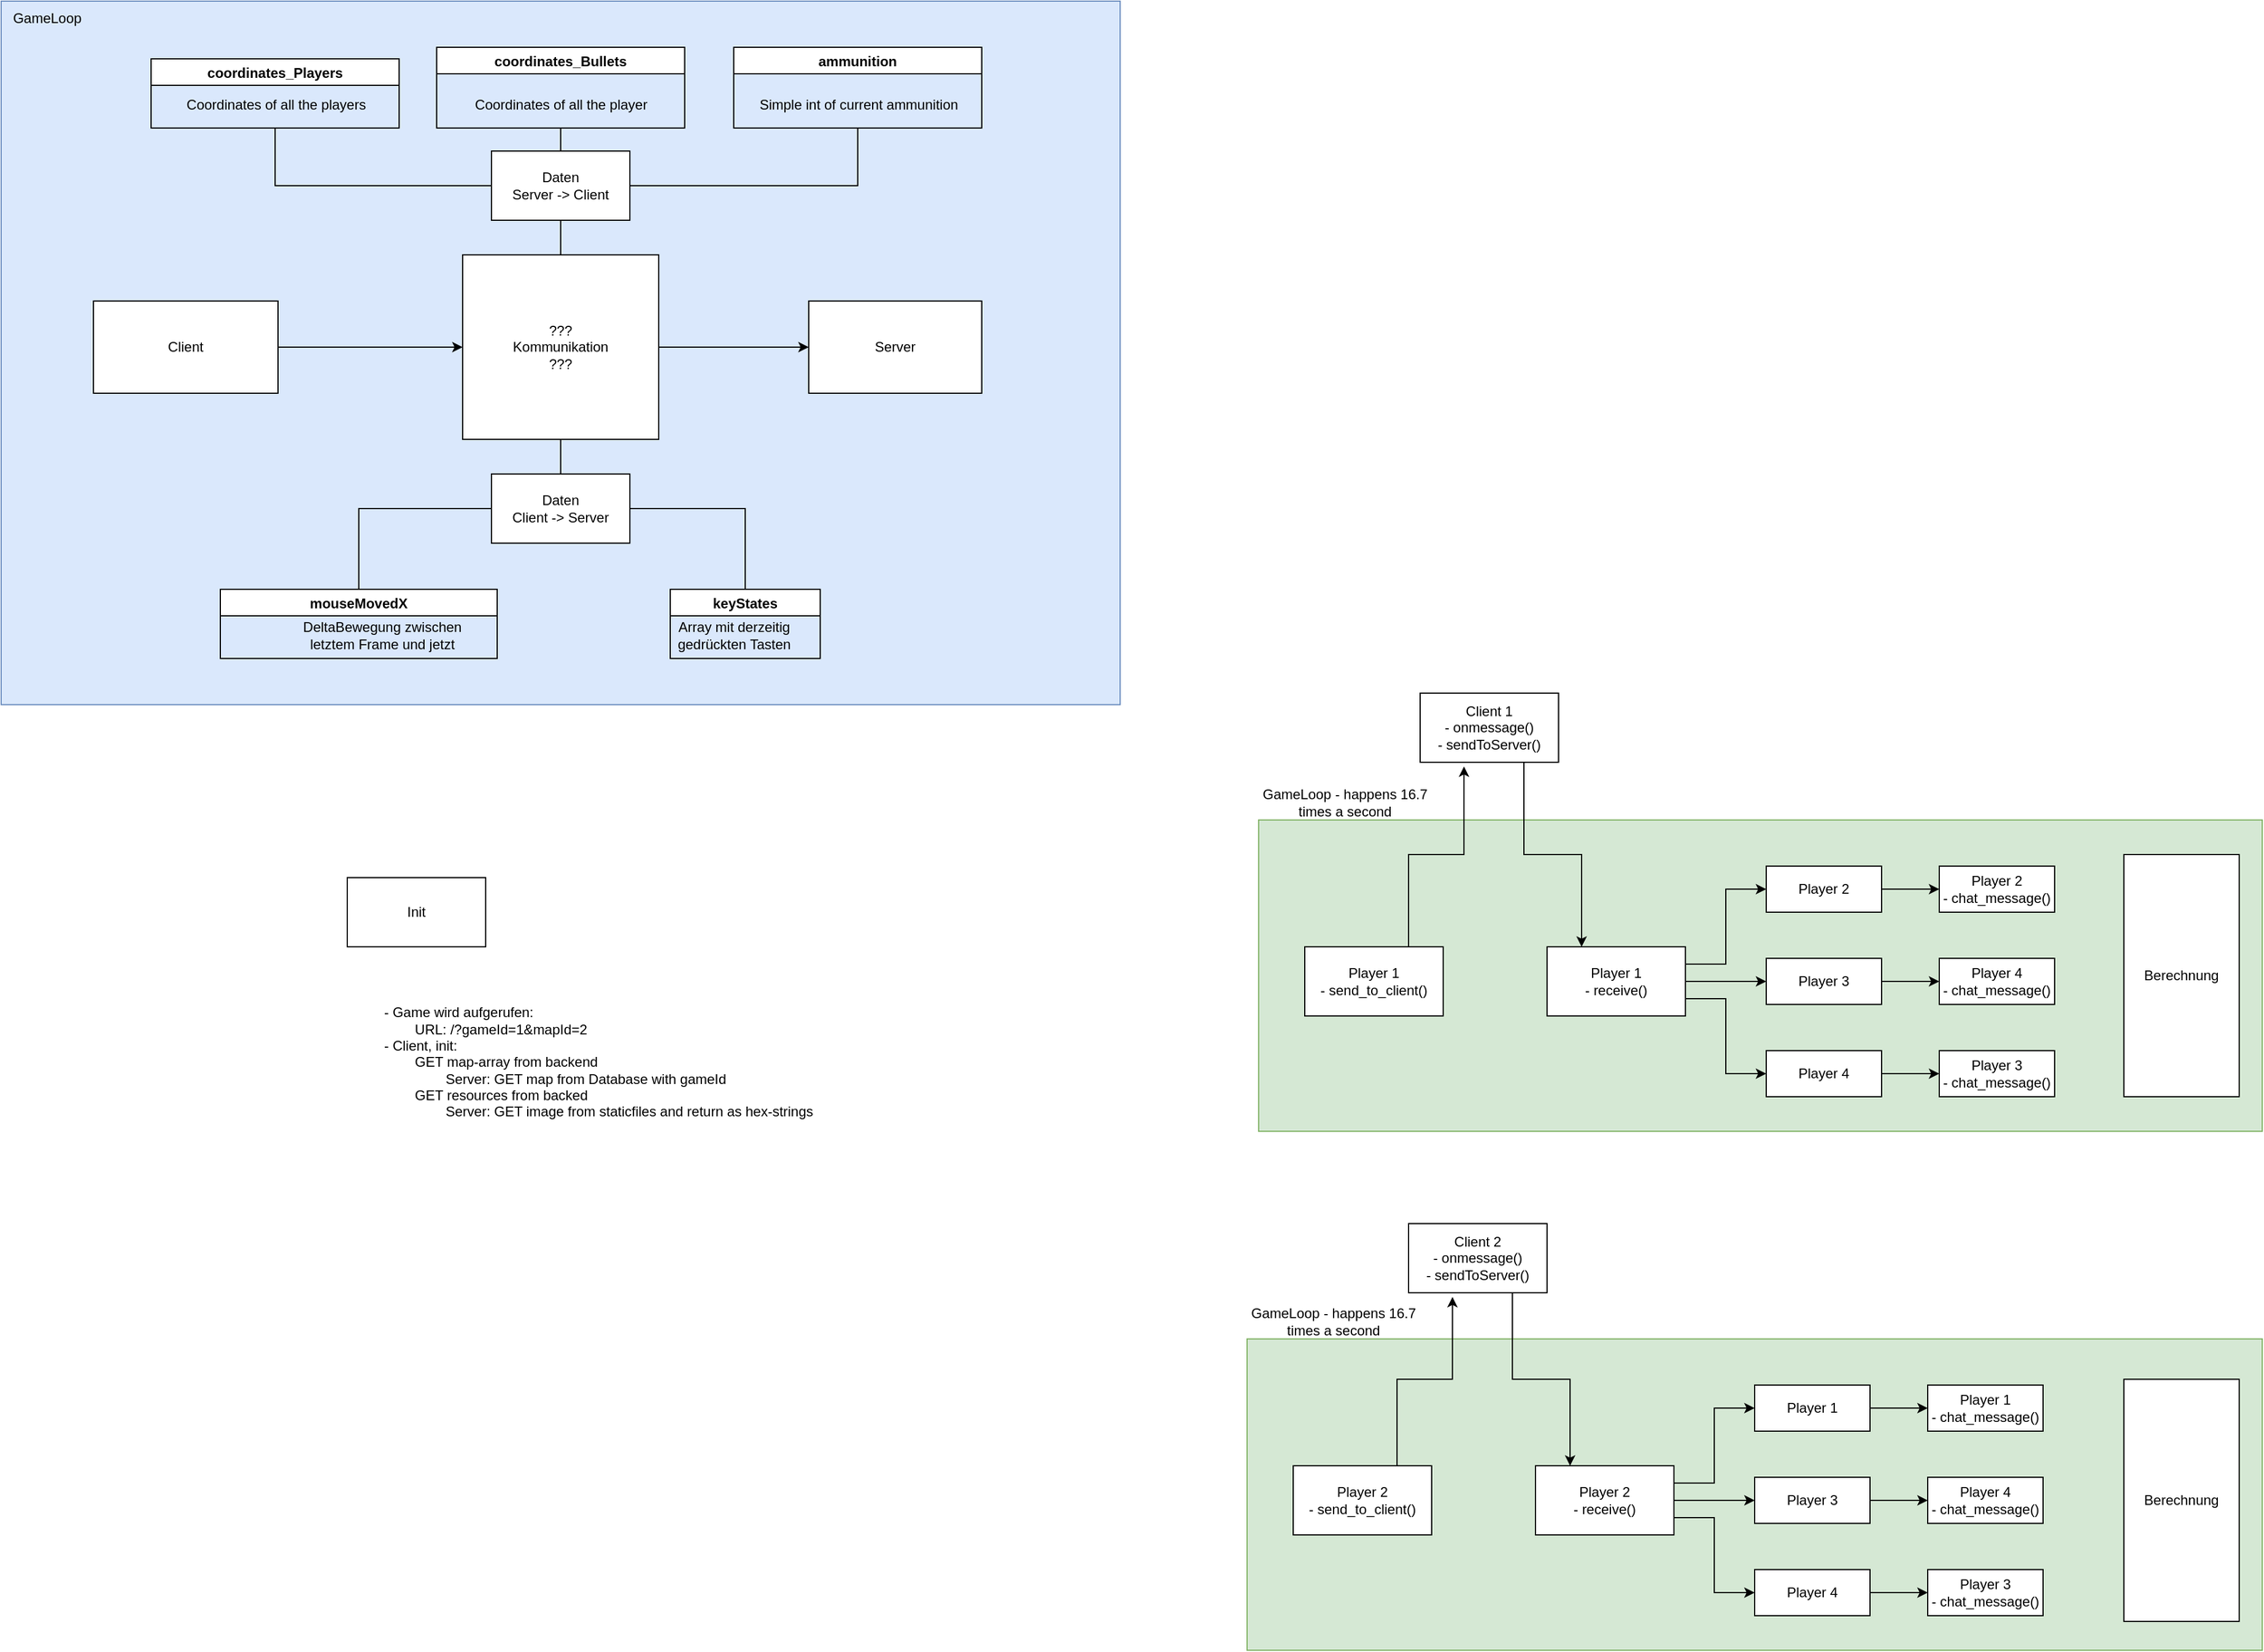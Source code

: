 <mxfile version="16.5.1" type="device"><diagram id="Fa7yW5RyeBoSEti282xh" name="Page-1"><mxGraphModel dx="926" dy="1329" grid="1" gridSize="10" guides="1" tooltips="1" connect="1" arrows="1" fold="1" page="0" pageScale="1" pageWidth="850" pageHeight="1100" math="0" shadow="0"><root><mxCell id="0"/><mxCell id="1" parent="0"/><mxCell id="jJaR5QC2e6P23QxSnZ3M-21" value="" style="rounded=0;whiteSpace=wrap;html=1;fillColor=#d5e8d4;strokeColor=#82b366;" vertex="1" parent="1"><mxGeometry x="920" y="540" width="870" height="270" as="geometry"/></mxCell><mxCell id="mryHS7Pf8mBcYYkVtH_k-38" value="" style="rounded=0;whiteSpace=wrap;html=1;fillColor=#dae8fc;strokeColor=#6c8ebf;" parent="1" vertex="1"><mxGeometry x="-170" y="-170" width="970" height="610" as="geometry"/></mxCell><mxCell id="mryHS7Pf8mBcYYkVtH_k-4" style="edgeStyle=orthogonalEdgeStyle;rounded=0;orthogonalLoop=1;jettySize=auto;html=1;entryX=0;entryY=0.5;entryDx=0;entryDy=0;" parent="1" source="mryHS7Pf8mBcYYkVtH_k-1" target="mryHS7Pf8mBcYYkVtH_k-3" edge="1"><mxGeometry relative="1" as="geometry"/></mxCell><mxCell id="mryHS7Pf8mBcYYkVtH_k-1" value="Client" style="rounded=0;whiteSpace=wrap;html=1;" parent="1" vertex="1"><mxGeometry x="-90" y="90" width="160" height="80" as="geometry"/></mxCell><mxCell id="mryHS7Pf8mBcYYkVtH_k-2" value="Server" style="rounded=0;whiteSpace=wrap;html=1;" parent="1" vertex="1"><mxGeometry x="530" y="90" width="150" height="80" as="geometry"/></mxCell><mxCell id="mryHS7Pf8mBcYYkVtH_k-5" style="edgeStyle=orthogonalEdgeStyle;rounded=0;orthogonalLoop=1;jettySize=auto;html=1;entryX=0;entryY=0.5;entryDx=0;entryDy=0;" parent="1" source="mryHS7Pf8mBcYYkVtH_k-3" target="mryHS7Pf8mBcYYkVtH_k-2" edge="1"><mxGeometry relative="1" as="geometry"/></mxCell><mxCell id="mryHS7Pf8mBcYYkVtH_k-18" style="edgeStyle=orthogonalEdgeStyle;rounded=0;orthogonalLoop=1;jettySize=auto;html=1;exitX=0.5;exitY=1;exitDx=0;exitDy=0;entryX=0.5;entryY=0;entryDx=0;entryDy=0;endArrow=none;endFill=0;" parent="1" source="mryHS7Pf8mBcYYkVtH_k-3" target="mryHS7Pf8mBcYYkVtH_k-6" edge="1"><mxGeometry relative="1" as="geometry"/></mxCell><mxCell id="mryHS7Pf8mBcYYkVtH_k-35" style="edgeStyle=orthogonalEdgeStyle;rounded=0;orthogonalLoop=1;jettySize=auto;html=1;exitX=0.5;exitY=0;exitDx=0;exitDy=0;entryX=0.5;entryY=1;entryDx=0;entryDy=0;endArrow=none;endFill=0;" parent="1" source="mryHS7Pf8mBcYYkVtH_k-3" target="mryHS7Pf8mBcYYkVtH_k-19" edge="1"><mxGeometry relative="1" as="geometry"/></mxCell><mxCell id="mryHS7Pf8mBcYYkVtH_k-3" value="???&lt;br&gt;Kommunikation&lt;br&gt;???" style="rounded=0;whiteSpace=wrap;html=1;" parent="1" vertex="1"><mxGeometry x="230" y="50" width="170" height="160" as="geometry"/></mxCell><mxCell id="mryHS7Pf8mBcYYkVtH_k-17" style="edgeStyle=orthogonalEdgeStyle;rounded=0;orthogonalLoop=1;jettySize=auto;html=1;exitX=1;exitY=0.5;exitDx=0;exitDy=0;entryX=0.5;entryY=0;entryDx=0;entryDy=0;endArrow=none;endFill=0;" parent="1" source="mryHS7Pf8mBcYYkVtH_k-6" target="mryHS7Pf8mBcYYkVtH_k-15" edge="1"><mxGeometry relative="1" as="geometry"/></mxCell><mxCell id="mryHS7Pf8mBcYYkVtH_k-6" value="Daten&lt;br&gt;Client -&amp;gt; Server" style="rounded=0;whiteSpace=wrap;html=1;" parent="1" vertex="1"><mxGeometry x="255" y="240" width="120" height="60" as="geometry"/></mxCell><mxCell id="mryHS7Pf8mBcYYkVtH_k-13" style="edgeStyle=orthogonalEdgeStyle;rounded=0;orthogonalLoop=1;jettySize=auto;html=1;entryX=0;entryY=0.5;entryDx=0;entryDy=0;endArrow=none;endFill=0;" parent="1" source="mryHS7Pf8mBcYYkVtH_k-9" target="mryHS7Pf8mBcYYkVtH_k-6" edge="1"><mxGeometry relative="1" as="geometry"/></mxCell><mxCell id="mryHS7Pf8mBcYYkVtH_k-9" value="mouseMovedX" style="swimlane;" parent="1" vertex="1"><mxGeometry x="20" y="340" width="240" height="60" as="geometry"/></mxCell><mxCell id="mryHS7Pf8mBcYYkVtH_k-12" value="DeltaBewegung zwischen&lt;br&gt;letztem Frame und jetzt" style="text;html=1;align=center;verticalAlign=middle;resizable=0;points=[];autosize=1;strokeColor=none;fillColor=none;" parent="mryHS7Pf8mBcYYkVtH_k-9" vertex="1"><mxGeometry x="65" y="25" width="150" height="30" as="geometry"/></mxCell><mxCell id="mryHS7Pf8mBcYYkVtH_k-15" value="keyStates" style="swimlane;" parent="1" vertex="1"><mxGeometry x="410" y="340" width="130" height="60" as="geometry"/></mxCell><mxCell id="mryHS7Pf8mBcYYkVtH_k-16" value="Array mit derzeitig&lt;br&gt;gedrückten Tasten" style="text;html=1;align=center;verticalAlign=middle;resizable=0;points=[];autosize=1;strokeColor=none;fillColor=none;" parent="mryHS7Pf8mBcYYkVtH_k-15" vertex="1"><mxGeometry y="25" width="110" height="30" as="geometry"/></mxCell><mxCell id="mryHS7Pf8mBcYYkVtH_k-33" style="edgeStyle=orthogonalEdgeStyle;rounded=0;orthogonalLoop=1;jettySize=auto;html=1;exitX=1;exitY=0.5;exitDx=0;exitDy=0;entryX=0.5;entryY=1;entryDx=0;entryDy=0;endArrow=none;endFill=0;" parent="1" source="mryHS7Pf8mBcYYkVtH_k-19" target="mryHS7Pf8mBcYYkVtH_k-31" edge="1"><mxGeometry relative="1" as="geometry"/></mxCell><mxCell id="mryHS7Pf8mBcYYkVtH_k-19" value="Daten&lt;br&gt;Server -&amp;gt; Client" style="rounded=0;whiteSpace=wrap;html=1;" parent="1" vertex="1"><mxGeometry x="255" y="-40" width="120" height="60" as="geometry"/></mxCell><mxCell id="mryHS7Pf8mBcYYkVtH_k-23" style="edgeStyle=orthogonalEdgeStyle;rounded=0;orthogonalLoop=1;jettySize=auto;html=1;exitX=0.5;exitY=1;exitDx=0;exitDy=0;entryX=0;entryY=0.5;entryDx=0;entryDy=0;endArrow=none;endFill=0;" parent="1" source="mryHS7Pf8mBcYYkVtH_k-20" target="mryHS7Pf8mBcYYkVtH_k-19" edge="1"><mxGeometry relative="1" as="geometry"/></mxCell><mxCell id="mryHS7Pf8mBcYYkVtH_k-20" value="coordinates_Players" style="swimlane;" parent="1" vertex="1"><mxGeometry x="-40" y="-120" width="215" height="60" as="geometry"/></mxCell><mxCell id="mryHS7Pf8mBcYYkVtH_k-27" value="Coordinates of all the players" style="text;html=1;align=center;verticalAlign=middle;resizable=0;points=[];autosize=1;strokeColor=none;fillColor=none;" parent="mryHS7Pf8mBcYYkVtH_k-20" vertex="1"><mxGeometry x="22.5" y="30" width="170" height="20" as="geometry"/></mxCell><mxCell id="mryHS7Pf8mBcYYkVtH_k-29" style="edgeStyle=orthogonalEdgeStyle;rounded=0;orthogonalLoop=1;jettySize=auto;html=1;exitX=0.5;exitY=1;exitDx=0;exitDy=0;entryX=0.5;entryY=0;entryDx=0;entryDy=0;endArrow=none;endFill=0;" parent="1" source="mryHS7Pf8mBcYYkVtH_k-24" target="mryHS7Pf8mBcYYkVtH_k-19" edge="1"><mxGeometry relative="1" as="geometry"/></mxCell><mxCell id="mryHS7Pf8mBcYYkVtH_k-24" value="coordinates_Bullets" style="swimlane;" parent="1" vertex="1"><mxGeometry x="207.5" y="-130" width="215" height="70" as="geometry"/></mxCell><mxCell id="mryHS7Pf8mBcYYkVtH_k-28" value="Coordinates of all the player" style="text;html=1;align=center;verticalAlign=middle;resizable=0;points=[];autosize=1;strokeColor=none;fillColor=none;" parent="mryHS7Pf8mBcYYkVtH_k-24" vertex="1"><mxGeometry x="22.5" y="40" width="170" height="20" as="geometry"/></mxCell><mxCell id="mryHS7Pf8mBcYYkVtH_k-31" value="ammunition" style="swimlane;" parent="1" vertex="1"><mxGeometry x="465" y="-130" width="215" height="70" as="geometry"/></mxCell><mxCell id="mryHS7Pf8mBcYYkVtH_k-32" value="Simple int of current ammunition" style="text;html=1;align=center;verticalAlign=middle;resizable=0;points=[];autosize=1;strokeColor=none;fillColor=none;" parent="mryHS7Pf8mBcYYkVtH_k-31" vertex="1"><mxGeometry x="12.5" y="40" width="190" height="20" as="geometry"/></mxCell><mxCell id="mryHS7Pf8mBcYYkVtH_k-36" value="Init" style="rounded=0;whiteSpace=wrap;html=1;" parent="1" vertex="1"><mxGeometry x="130" y="590" width="120" height="60" as="geometry"/></mxCell><mxCell id="mryHS7Pf8mBcYYkVtH_k-37" value="- Game wird aufgerufen:&lt;br&gt;&lt;span style=&quot;white-space: pre&quot;&gt;&#9;&lt;/span&gt;URL: /?gameId=1&amp;amp;mapId=2&lt;br&gt;- Client, init:&lt;br&gt;&lt;span style=&quot;white-space: pre&quot;&gt;&#9;&lt;/span&gt;GET map-array from backend&lt;br&gt;&lt;span style=&quot;white-space: pre&quot;&gt;&#9;&lt;span style=&quot;white-space: pre&quot;&gt;&#9;&lt;/span&gt;S&lt;/span&gt;erver: GET map from Database with gameId&lt;br&gt;&lt;span style=&quot;white-space: pre&quot;&gt;&#9;&lt;/span&gt;GET resources from backed&lt;br&gt;&lt;span style=&quot;white-space: pre&quot;&gt;&#9;&lt;/span&gt;&lt;span style=&quot;white-space: pre&quot;&gt;&#9;&lt;/span&gt;Server: GET image from staticfiles and return as hex-strings" style="text;html=1;strokeColor=none;fillColor=none;align=left;verticalAlign=middle;whiteSpace=wrap;rounded=0;" parent="1" vertex="1"><mxGeometry x="160" y="690" width="400" height="120" as="geometry"/></mxCell><mxCell id="mryHS7Pf8mBcYYkVtH_k-39" value="GameLoop" style="text;html=1;strokeColor=none;fillColor=none;align=center;verticalAlign=middle;whiteSpace=wrap;rounded=0;" parent="1" vertex="1"><mxGeometry x="-170" y="-170" width="80" height="30" as="geometry"/></mxCell><mxCell id="jJaR5QC2e6P23QxSnZ3M-12" style="edgeStyle=orthogonalEdgeStyle;rounded=0;orthogonalLoop=1;jettySize=auto;html=1;exitX=0.75;exitY=0;exitDx=0;exitDy=0;entryX=0.317;entryY=1.06;entryDx=0;entryDy=0;entryPerimeter=0;" edge="1" parent="1" source="jJaR5QC2e6P23QxSnZ3M-1" target="jJaR5QC2e6P23QxSnZ3M-2"><mxGeometry relative="1" as="geometry"/></mxCell><mxCell id="jJaR5QC2e6P23QxSnZ3M-1" value="Player 1&lt;br&gt;- send_to_client()" style="rounded=0;whiteSpace=wrap;html=1;" vertex="1" parent="1"><mxGeometry x="960" y="650" width="120" height="60" as="geometry"/></mxCell><mxCell id="jJaR5QC2e6P23QxSnZ3M-13" style="edgeStyle=orthogonalEdgeStyle;rounded=0;orthogonalLoop=1;jettySize=auto;html=1;exitX=0.75;exitY=1;exitDx=0;exitDy=0;entryX=0.25;entryY=0;entryDx=0;entryDy=0;" edge="1" parent="1" source="jJaR5QC2e6P23QxSnZ3M-2" target="jJaR5QC2e6P23QxSnZ3M-3"><mxGeometry relative="1" as="geometry"/></mxCell><mxCell id="jJaR5QC2e6P23QxSnZ3M-2" value="Client 1&lt;br&gt;- onmessage()&lt;br&gt;- sendToServer()" style="rounded=0;whiteSpace=wrap;html=1;" vertex="1" parent="1"><mxGeometry x="1060" y="430" width="120" height="60" as="geometry"/></mxCell><mxCell id="jJaR5QC2e6P23QxSnZ3M-15" style="edgeStyle=orthogonalEdgeStyle;rounded=0;orthogonalLoop=1;jettySize=auto;html=1;exitX=1;exitY=0.25;exitDx=0;exitDy=0;entryX=0;entryY=0.5;entryDx=0;entryDy=0;" edge="1" parent="1" source="jJaR5QC2e6P23QxSnZ3M-3" target="jJaR5QC2e6P23QxSnZ3M-4"><mxGeometry relative="1" as="geometry"/></mxCell><mxCell id="jJaR5QC2e6P23QxSnZ3M-16" style="edgeStyle=orthogonalEdgeStyle;rounded=0;orthogonalLoop=1;jettySize=auto;html=1;exitX=1;exitY=0.5;exitDx=0;exitDy=0;entryX=0;entryY=0.5;entryDx=0;entryDy=0;" edge="1" parent="1" source="jJaR5QC2e6P23QxSnZ3M-3" target="jJaR5QC2e6P23QxSnZ3M-6"><mxGeometry relative="1" as="geometry"/></mxCell><mxCell id="jJaR5QC2e6P23QxSnZ3M-17" style="edgeStyle=orthogonalEdgeStyle;rounded=0;orthogonalLoop=1;jettySize=auto;html=1;exitX=1;exitY=0.75;exitDx=0;exitDy=0;entryX=0;entryY=0.5;entryDx=0;entryDy=0;" edge="1" parent="1" source="jJaR5QC2e6P23QxSnZ3M-3" target="jJaR5QC2e6P23QxSnZ3M-7"><mxGeometry relative="1" as="geometry"/></mxCell><mxCell id="jJaR5QC2e6P23QxSnZ3M-3" value="Player 1&lt;br&gt;- receive()" style="rounded=0;whiteSpace=wrap;html=1;" vertex="1" parent="1"><mxGeometry x="1170" y="650" width="120" height="60" as="geometry"/></mxCell><mxCell id="jJaR5QC2e6P23QxSnZ3M-18" style="edgeStyle=orthogonalEdgeStyle;rounded=0;orthogonalLoop=1;jettySize=auto;html=1;exitX=1;exitY=0.5;exitDx=0;exitDy=0;entryX=0;entryY=0.5;entryDx=0;entryDy=0;" edge="1" parent="1" source="jJaR5QC2e6P23QxSnZ3M-4" target="jJaR5QC2e6P23QxSnZ3M-8"><mxGeometry relative="1" as="geometry"/></mxCell><mxCell id="jJaR5QC2e6P23QxSnZ3M-4" value="Player 2" style="rounded=0;whiteSpace=wrap;html=1;" vertex="1" parent="1"><mxGeometry x="1360" y="580" width="100" height="40" as="geometry"/></mxCell><mxCell id="jJaR5QC2e6P23QxSnZ3M-19" style="edgeStyle=orthogonalEdgeStyle;rounded=0;orthogonalLoop=1;jettySize=auto;html=1;exitX=1;exitY=0.5;exitDx=0;exitDy=0;entryX=0;entryY=0.5;entryDx=0;entryDy=0;" edge="1" parent="1" source="jJaR5QC2e6P23QxSnZ3M-6" target="jJaR5QC2e6P23QxSnZ3M-9"><mxGeometry relative="1" as="geometry"/></mxCell><mxCell id="jJaR5QC2e6P23QxSnZ3M-6" value="Player 3" style="rounded=0;whiteSpace=wrap;html=1;" vertex="1" parent="1"><mxGeometry x="1360" y="660" width="100" height="40" as="geometry"/></mxCell><mxCell id="jJaR5QC2e6P23QxSnZ3M-20" style="edgeStyle=orthogonalEdgeStyle;rounded=0;orthogonalLoop=1;jettySize=auto;html=1;exitX=1;exitY=0.5;exitDx=0;exitDy=0;entryX=0;entryY=0.5;entryDx=0;entryDy=0;" edge="1" parent="1" source="jJaR5QC2e6P23QxSnZ3M-7" target="jJaR5QC2e6P23QxSnZ3M-10"><mxGeometry relative="1" as="geometry"/></mxCell><mxCell id="jJaR5QC2e6P23QxSnZ3M-7" value="Player 4" style="rounded=0;whiteSpace=wrap;html=1;" vertex="1" parent="1"><mxGeometry x="1360" y="740" width="100" height="40" as="geometry"/></mxCell><mxCell id="jJaR5QC2e6P23QxSnZ3M-8" value="Player 2&lt;br&gt;- chat_message()" style="rounded=0;whiteSpace=wrap;html=1;" vertex="1" parent="1"><mxGeometry x="1510" y="580" width="100" height="40" as="geometry"/></mxCell><mxCell id="jJaR5QC2e6P23QxSnZ3M-9" value="&lt;span&gt;Player 4&lt;/span&gt;&lt;br&gt;&lt;span&gt;- chat_message()&lt;/span&gt;" style="rounded=0;whiteSpace=wrap;html=1;" vertex="1" parent="1"><mxGeometry x="1510" y="660" width="100" height="40" as="geometry"/></mxCell><mxCell id="jJaR5QC2e6P23QxSnZ3M-10" value="&lt;span&gt;Player 3&lt;/span&gt;&lt;br&gt;&lt;span&gt;- chat_message()&lt;/span&gt;" style="rounded=0;whiteSpace=wrap;html=1;" vertex="1" parent="1"><mxGeometry x="1510" y="740" width="100" height="40" as="geometry"/></mxCell><mxCell id="jJaR5QC2e6P23QxSnZ3M-23" value="GameLoop - happens 16.7 times a second" style="text;html=1;strokeColor=none;fillColor=none;align=center;verticalAlign=middle;whiteSpace=wrap;rounded=0;" vertex="1" parent="1"><mxGeometry x="920" y="510" width="150" height="30" as="geometry"/></mxCell><mxCell id="jJaR5QC2e6P23QxSnZ3M-24" value="" style="rounded=0;whiteSpace=wrap;html=1;fillColor=#d5e8d4;strokeColor=#82b366;" vertex="1" parent="1"><mxGeometry x="910" y="990" width="880" height="270" as="geometry"/></mxCell><mxCell id="jJaR5QC2e6P23QxSnZ3M-25" style="edgeStyle=orthogonalEdgeStyle;rounded=0;orthogonalLoop=1;jettySize=auto;html=1;exitX=0.75;exitY=0;exitDx=0;exitDy=0;entryX=0.317;entryY=1.06;entryDx=0;entryDy=0;entryPerimeter=0;" edge="1" parent="1" source="jJaR5QC2e6P23QxSnZ3M-26" target="jJaR5QC2e6P23QxSnZ3M-28"><mxGeometry relative="1" as="geometry"/></mxCell><mxCell id="jJaR5QC2e6P23QxSnZ3M-26" value="Player 2&lt;br&gt;- send_to_client()" style="rounded=0;whiteSpace=wrap;html=1;" vertex="1" parent="1"><mxGeometry x="950" y="1100" width="120" height="60" as="geometry"/></mxCell><mxCell id="jJaR5QC2e6P23QxSnZ3M-27" style="edgeStyle=orthogonalEdgeStyle;rounded=0;orthogonalLoop=1;jettySize=auto;html=1;exitX=0.75;exitY=1;exitDx=0;exitDy=0;entryX=0.25;entryY=0;entryDx=0;entryDy=0;" edge="1" parent="1" source="jJaR5QC2e6P23QxSnZ3M-28" target="jJaR5QC2e6P23QxSnZ3M-32"><mxGeometry relative="1" as="geometry"/></mxCell><mxCell id="jJaR5QC2e6P23QxSnZ3M-28" value="Client 2&lt;br&gt;- onmessage()&lt;br&gt;- sendToServer()" style="rounded=0;whiteSpace=wrap;html=1;" vertex="1" parent="1"><mxGeometry x="1050" y="890" width="120" height="60" as="geometry"/></mxCell><mxCell id="jJaR5QC2e6P23QxSnZ3M-29" style="edgeStyle=orthogonalEdgeStyle;rounded=0;orthogonalLoop=1;jettySize=auto;html=1;exitX=1;exitY=0.25;exitDx=0;exitDy=0;entryX=0;entryY=0.5;entryDx=0;entryDy=0;" edge="1" parent="1" source="jJaR5QC2e6P23QxSnZ3M-32" target="jJaR5QC2e6P23QxSnZ3M-34"><mxGeometry relative="1" as="geometry"/></mxCell><mxCell id="jJaR5QC2e6P23QxSnZ3M-30" style="edgeStyle=orthogonalEdgeStyle;rounded=0;orthogonalLoop=1;jettySize=auto;html=1;exitX=1;exitY=0.5;exitDx=0;exitDy=0;entryX=0;entryY=0.5;entryDx=0;entryDy=0;" edge="1" parent="1" source="jJaR5QC2e6P23QxSnZ3M-32" target="jJaR5QC2e6P23QxSnZ3M-36"><mxGeometry relative="1" as="geometry"/></mxCell><mxCell id="jJaR5QC2e6P23QxSnZ3M-31" style="edgeStyle=orthogonalEdgeStyle;rounded=0;orthogonalLoop=1;jettySize=auto;html=1;exitX=1;exitY=0.75;exitDx=0;exitDy=0;entryX=0;entryY=0.5;entryDx=0;entryDy=0;" edge="1" parent="1" source="jJaR5QC2e6P23QxSnZ3M-32" target="jJaR5QC2e6P23QxSnZ3M-38"><mxGeometry relative="1" as="geometry"/></mxCell><mxCell id="jJaR5QC2e6P23QxSnZ3M-32" value="Player 2&lt;br&gt;- receive()" style="rounded=0;whiteSpace=wrap;html=1;" vertex="1" parent="1"><mxGeometry x="1160" y="1100" width="120" height="60" as="geometry"/></mxCell><mxCell id="jJaR5QC2e6P23QxSnZ3M-33" style="edgeStyle=orthogonalEdgeStyle;rounded=0;orthogonalLoop=1;jettySize=auto;html=1;exitX=1;exitY=0.5;exitDx=0;exitDy=0;entryX=0;entryY=0.5;entryDx=0;entryDy=0;" edge="1" parent="1" source="jJaR5QC2e6P23QxSnZ3M-34" target="jJaR5QC2e6P23QxSnZ3M-39"><mxGeometry relative="1" as="geometry"/></mxCell><mxCell id="jJaR5QC2e6P23QxSnZ3M-34" value="Player 1" style="rounded=0;whiteSpace=wrap;html=1;" vertex="1" parent="1"><mxGeometry x="1350" y="1030" width="100" height="40" as="geometry"/></mxCell><mxCell id="jJaR5QC2e6P23QxSnZ3M-35" style="edgeStyle=orthogonalEdgeStyle;rounded=0;orthogonalLoop=1;jettySize=auto;html=1;exitX=1;exitY=0.5;exitDx=0;exitDy=0;entryX=0;entryY=0.5;entryDx=0;entryDy=0;" edge="1" parent="1" source="jJaR5QC2e6P23QxSnZ3M-36" target="jJaR5QC2e6P23QxSnZ3M-40"><mxGeometry relative="1" as="geometry"/></mxCell><mxCell id="jJaR5QC2e6P23QxSnZ3M-36" value="Player 3" style="rounded=0;whiteSpace=wrap;html=1;" vertex="1" parent="1"><mxGeometry x="1350" y="1110" width="100" height="40" as="geometry"/></mxCell><mxCell id="jJaR5QC2e6P23QxSnZ3M-37" style="edgeStyle=orthogonalEdgeStyle;rounded=0;orthogonalLoop=1;jettySize=auto;html=1;exitX=1;exitY=0.5;exitDx=0;exitDy=0;entryX=0;entryY=0.5;entryDx=0;entryDy=0;" edge="1" parent="1" source="jJaR5QC2e6P23QxSnZ3M-38" target="jJaR5QC2e6P23QxSnZ3M-41"><mxGeometry relative="1" as="geometry"/></mxCell><mxCell id="jJaR5QC2e6P23QxSnZ3M-38" value="Player 4" style="rounded=0;whiteSpace=wrap;html=1;" vertex="1" parent="1"><mxGeometry x="1350" y="1190" width="100" height="40" as="geometry"/></mxCell><mxCell id="jJaR5QC2e6P23QxSnZ3M-39" value="Player 1&lt;br&gt;- chat_message()" style="rounded=0;whiteSpace=wrap;html=1;" vertex="1" parent="1"><mxGeometry x="1500" y="1030" width="100" height="40" as="geometry"/></mxCell><mxCell id="jJaR5QC2e6P23QxSnZ3M-40" value="&lt;span&gt;Player 4&lt;/span&gt;&lt;br&gt;&lt;span&gt;- chat_message()&lt;/span&gt;" style="rounded=0;whiteSpace=wrap;html=1;" vertex="1" parent="1"><mxGeometry x="1500" y="1110" width="100" height="40" as="geometry"/></mxCell><mxCell id="jJaR5QC2e6P23QxSnZ3M-41" value="&lt;span&gt;Player 3&lt;/span&gt;&lt;br&gt;&lt;span&gt;- chat_message()&lt;/span&gt;" style="rounded=0;whiteSpace=wrap;html=1;" vertex="1" parent="1"><mxGeometry x="1500" y="1190" width="100" height="40" as="geometry"/></mxCell><mxCell id="jJaR5QC2e6P23QxSnZ3M-42" value="GameLoop - happens 16.7 times a second" style="text;html=1;strokeColor=none;fillColor=none;align=center;verticalAlign=middle;whiteSpace=wrap;rounded=0;" vertex="1" parent="1"><mxGeometry x="910" y="960" width="150" height="30" as="geometry"/></mxCell><mxCell id="jJaR5QC2e6P23QxSnZ3M-43" value="Berechnung" style="rounded=0;whiteSpace=wrap;html=1;" vertex="1" parent="1"><mxGeometry x="1670" y="570" width="100" height="210" as="geometry"/></mxCell><mxCell id="jJaR5QC2e6P23QxSnZ3M-44" value="Berechnung" style="rounded=0;whiteSpace=wrap;html=1;" vertex="1" parent="1"><mxGeometry x="1670" y="1025" width="100" height="210" as="geometry"/></mxCell></root></mxGraphModel></diagram></mxfile>